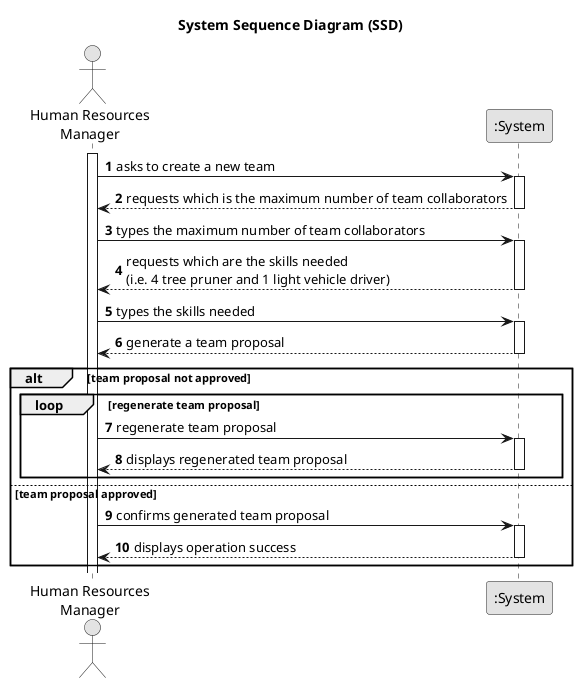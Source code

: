 @startuml
skinparam monochrome true
skinparam packageStyle rectangle
skinparam shadowing false

title System Sequence Diagram (SSD)

autonumber

actor "Human Resources\nManager" as HRM
participant ":System" as System

activate HRM

    HRM -> System : asks to create a new team
    activate System

        System --> HRM : requests which is the maximum number of team collaborators
    deactivate System

    HRM -> System : types the maximum number of team collaborators
    activate System

        System --> HRM : requests which are the skills needed\n(i.e. 4 tree pruner and 1 light vehicle driver)
    deactivate System

    HRM -> System : types the skills needed
    activate System

        System --> HRM : generate a team proposal
    deactivate System

    alt team proposal not approved
        loop regenerate team proposal
            HRM -> System : regenerate team proposal
            activate System

                System --> HRM : displays regenerated team proposal
            deactivate System
        end
    else team proposal approved
        HRM -> System : confirms generated team proposal
            activate System

                System --> HRM : displays operation success
            deactivate System
    end

@enduml